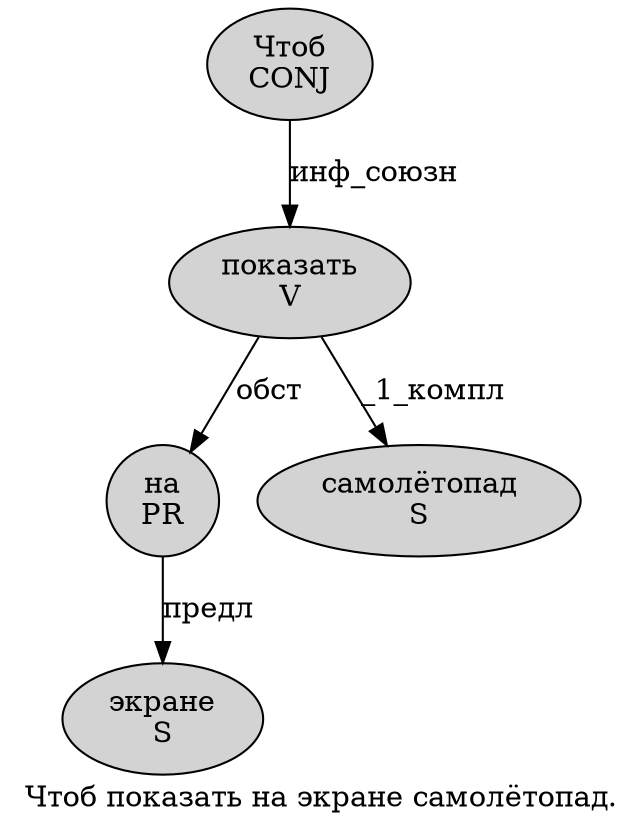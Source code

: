 digraph SENTENCE_5003 {
	graph [label="Чтоб показать на экране самолётопад."]
	node [style=filled]
		0 [label="Чтоб
CONJ" color="" fillcolor=lightgray penwidth=1 shape=ellipse]
		1 [label="показать
V" color="" fillcolor=lightgray penwidth=1 shape=ellipse]
		2 [label="на
PR" color="" fillcolor=lightgray penwidth=1 shape=ellipse]
		3 [label="экране
S" color="" fillcolor=lightgray penwidth=1 shape=ellipse]
		4 [label="самолётопад
S" color="" fillcolor=lightgray penwidth=1 shape=ellipse]
			1 -> 2 [label="обст"]
			1 -> 4 [label="_1_компл"]
			2 -> 3 [label="предл"]
			0 -> 1 [label="инф_союзн"]
}